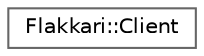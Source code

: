 digraph "Graphical Class Hierarchy"
{
 // LATEX_PDF_SIZE
  bgcolor="transparent";
  edge [fontname=Helvetica,fontsize=10,labelfontname=Helvetica,labelfontsize=10];
  node [fontname=Helvetica,fontsize=10,shape=box,height=0.2,width=0.4];
  rankdir="LR";
  Node0 [id="Node000000",label="Flakkari::Client",height=0.2,width=0.4,color="grey40", fillcolor="white", style="filled",URL="$d9/d34/classFlakkari_1_1Client.html",tooltip="Client class that handles the client's activity and disconnection timeout."];
}
